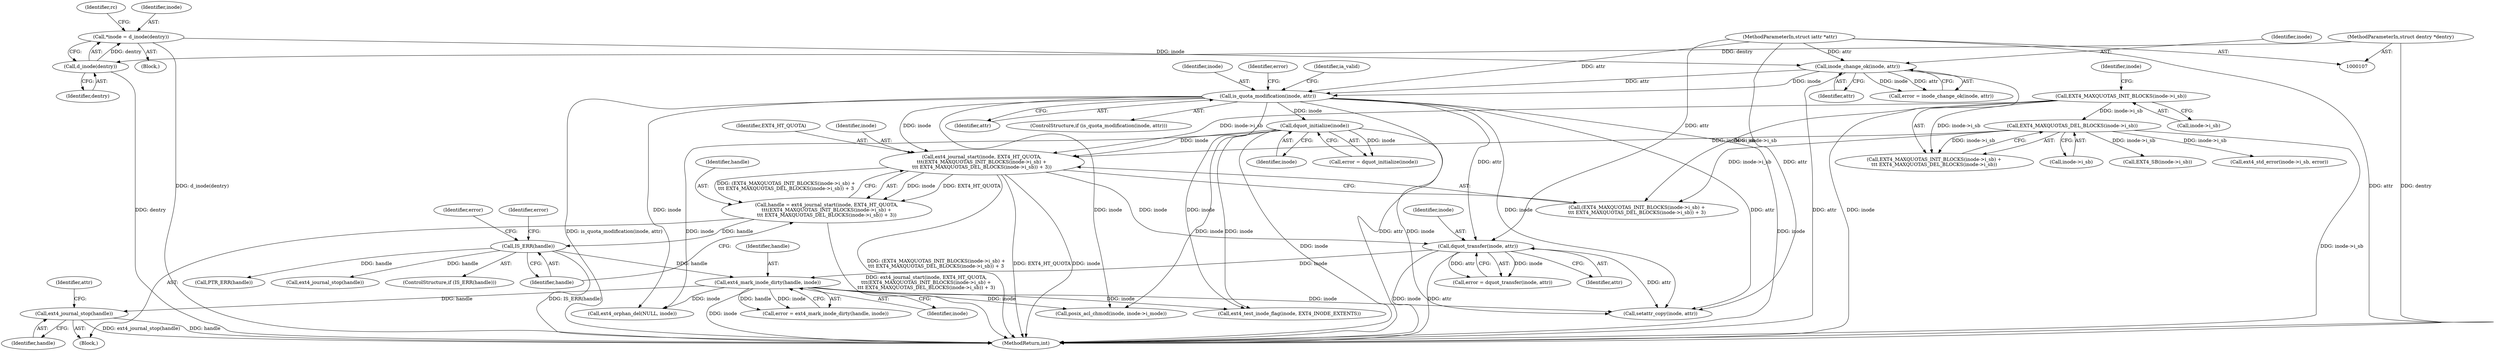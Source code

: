 digraph "0_linux_ea3d7209ca01da209cda6f0dea8be9cc4b7a933b_7@pointer" {
"1000249" [label="(Call,ext4_journal_stop(handle))"];
"1000246" [label="(Call,ext4_mark_inode_dirty(handle, inode))"];
"1000198" [label="(Call,IS_ERR(handle))"];
"1000181" [label="(Call,handle = ext4_journal_start(inode, EXT4_HT_QUOTA,\n\t\t\t(EXT4_MAXQUOTAS_INIT_BLOCKS(inode->i_sb) +\n\t\t\t EXT4_MAXQUOTAS_DEL_BLOCKS(inode->i_sb)) + 3))"];
"1000183" [label="(Call,ext4_journal_start(inode, EXT4_HT_QUOTA,\n\t\t\t(EXT4_MAXQUOTAS_INIT_BLOCKS(inode->i_sb) +\n\t\t\t EXT4_MAXQUOTAS_DEL_BLOCKS(inode->i_sb)) + 3))"];
"1000141" [label="(Call,is_quota_modification(inode, attr))"];
"1000133" [label="(Call,inode_change_ok(inode, attr))"];
"1000112" [label="(Call,*inode = d_inode(dentry))"];
"1000114" [label="(Call,d_inode(dentry))"];
"1000108" [label="(MethodParameterIn,struct dentry *dentry)"];
"1000109" [label="(MethodParameterIn,struct iattr *attr)"];
"1000147" [label="(Call,dquot_initialize(inode))"];
"1000188" [label="(Call,EXT4_MAXQUOTAS_INIT_BLOCKS(inode->i_sb))"];
"1000192" [label="(Call,EXT4_MAXQUOTAS_DEL_BLOCKS(inode->i_sb))"];
"1000208" [label="(Call,dquot_transfer(inode, attr))"];
"1000109" [label="(MethodParameterIn,struct iattr *attr)"];
"1000250" [label="(Identifier,handle)"];
"1000214" [label="(Call,ext4_journal_stop(handle))"];
"1000141" [label="(Call,is_quota_modification(inode, attr))"];
"1000147" [label="(Call,dquot_initialize(inode))"];
"1000146" [label="(Identifier,error)"];
"1000193" [label="(Call,inode->i_sb)"];
"1000202" [label="(Identifier,error)"];
"1000198" [label="(Call,IS_ERR(handle))"];
"1000277" [label="(Call,ext4_test_inode_flag(inode, EXT4_INODE_EXTENTS))"];
"1000184" [label="(Identifier,inode)"];
"1000208" [label="(Call,dquot_transfer(inode, attr))"];
"1000197" [label="(ControlStructure,if (IS_ERR(handle)))"];
"1000254" [label="(Identifier,attr)"];
"1000189" [label="(Call,inode->i_sb)"];
"1000192" [label="(Call,EXT4_MAXQUOTAS_DEL_BLOCKS(inode->i_sb))"];
"1000119" [label="(Identifier,rc)"];
"1000541" [label="(MethodReturn,int)"];
"1000157" [label="(Identifier,ia_valid)"];
"1000112" [label="(Call,*inode = d_inode(dentry))"];
"1000194" [label="(Identifier,inode)"];
"1000210" [label="(Identifier,attr)"];
"1000510" [label="(Call,ext4_orphan_del(NULL, inode))"];
"1000182" [label="(Identifier,handle)"];
"1000114" [label="(Call,d_inode(dentry))"];
"1000284" [label="(Call,EXT4_SB(inode->i_sb))"];
"1000186" [label="(Call,(EXT4_MAXQUOTAS_INIT_BLOCKS(inode->i_sb) +\n\t\t\t EXT4_MAXQUOTAS_DEL_BLOCKS(inode->i_sb)) + 3)"];
"1000528" [label="(Call,ext4_std_error(inode->i_sb, error))"];
"1000143" [label="(Identifier,attr)"];
"1000115" [label="(Identifier,dentry)"];
"1000249" [label="(Call,ext4_journal_stop(handle))"];
"1000499" [label="(Call,setattr_copy(inode, attr))"];
"1000131" [label="(Call,error = inode_change_ok(inode, attr))"];
"1000188" [label="(Call,EXT4_MAXQUOTAS_INIT_BLOCKS(inode->i_sb))"];
"1000522" [label="(Call,posix_acl_chmod(inode, inode->i_mode))"];
"1000247" [label="(Identifier,handle)"];
"1000148" [label="(Identifier,inode)"];
"1000187" [label="(Call,EXT4_MAXQUOTAS_INIT_BLOCKS(inode->i_sb) +\n\t\t\t EXT4_MAXQUOTAS_DEL_BLOCKS(inode->i_sb))"];
"1000183" [label="(Call,ext4_journal_start(inode, EXT4_HT_QUOTA,\n\t\t\t(EXT4_MAXQUOTAS_INIT_BLOCKS(inode->i_sb) +\n\t\t\t EXT4_MAXQUOTAS_DEL_BLOCKS(inode->i_sb)) + 3))"];
"1000133" [label="(Call,inode_change_ok(inode, attr))"];
"1000199" [label="(Identifier,handle)"];
"1000179" [label="(Block,)"];
"1000113" [label="(Identifier,inode)"];
"1000134" [label="(Identifier,inode)"];
"1000209" [label="(Identifier,inode)"];
"1000246" [label="(Call,ext4_mark_inode_dirty(handle, inode))"];
"1000145" [label="(Call,error = dquot_initialize(inode))"];
"1000140" [label="(ControlStructure,if (is_quota_modification(inode, attr)))"];
"1000108" [label="(MethodParameterIn,struct dentry *dentry)"];
"1000206" [label="(Call,error = dquot_transfer(inode, attr))"];
"1000142" [label="(Identifier,inode)"];
"1000244" [label="(Call,error = ext4_mark_inode_dirty(handle, inode))"];
"1000203" [label="(Call,PTR_ERR(handle))"];
"1000135" [label="(Identifier,attr)"];
"1000181" [label="(Call,handle = ext4_journal_start(inode, EXT4_HT_QUOTA,\n\t\t\t(EXT4_MAXQUOTAS_INIT_BLOCKS(inode->i_sb) +\n\t\t\t EXT4_MAXQUOTAS_DEL_BLOCKS(inode->i_sb)) + 3))"];
"1000207" [label="(Identifier,error)"];
"1000185" [label="(Identifier,EXT4_HT_QUOTA)"];
"1000248" [label="(Identifier,inode)"];
"1000110" [label="(Block,)"];
"1000249" -> "1000179"  [label="AST: "];
"1000249" -> "1000250"  [label="CFG: "];
"1000250" -> "1000249"  [label="AST: "];
"1000254" -> "1000249"  [label="CFG: "];
"1000249" -> "1000541"  [label="DDG: handle"];
"1000249" -> "1000541"  [label="DDG: ext4_journal_stop(handle)"];
"1000246" -> "1000249"  [label="DDG: handle"];
"1000246" -> "1000244"  [label="AST: "];
"1000246" -> "1000248"  [label="CFG: "];
"1000247" -> "1000246"  [label="AST: "];
"1000248" -> "1000246"  [label="AST: "];
"1000244" -> "1000246"  [label="CFG: "];
"1000246" -> "1000541"  [label="DDG: inode"];
"1000246" -> "1000244"  [label="DDG: handle"];
"1000246" -> "1000244"  [label="DDG: inode"];
"1000198" -> "1000246"  [label="DDG: handle"];
"1000208" -> "1000246"  [label="DDG: inode"];
"1000246" -> "1000277"  [label="DDG: inode"];
"1000246" -> "1000499"  [label="DDG: inode"];
"1000246" -> "1000510"  [label="DDG: inode"];
"1000246" -> "1000522"  [label="DDG: inode"];
"1000198" -> "1000197"  [label="AST: "];
"1000198" -> "1000199"  [label="CFG: "];
"1000199" -> "1000198"  [label="AST: "];
"1000202" -> "1000198"  [label="CFG: "];
"1000207" -> "1000198"  [label="CFG: "];
"1000198" -> "1000541"  [label="DDG: IS_ERR(handle)"];
"1000181" -> "1000198"  [label="DDG: handle"];
"1000198" -> "1000203"  [label="DDG: handle"];
"1000198" -> "1000214"  [label="DDG: handle"];
"1000181" -> "1000179"  [label="AST: "];
"1000181" -> "1000183"  [label="CFG: "];
"1000182" -> "1000181"  [label="AST: "];
"1000183" -> "1000181"  [label="AST: "];
"1000199" -> "1000181"  [label="CFG: "];
"1000181" -> "1000541"  [label="DDG: ext4_journal_start(inode, EXT4_HT_QUOTA,\n\t\t\t(EXT4_MAXQUOTAS_INIT_BLOCKS(inode->i_sb) +\n\t\t\t EXT4_MAXQUOTAS_DEL_BLOCKS(inode->i_sb)) + 3)"];
"1000183" -> "1000181"  [label="DDG: inode"];
"1000183" -> "1000181"  [label="DDG: EXT4_HT_QUOTA"];
"1000183" -> "1000181"  [label="DDG: (EXT4_MAXQUOTAS_INIT_BLOCKS(inode->i_sb) +\n\t\t\t EXT4_MAXQUOTAS_DEL_BLOCKS(inode->i_sb)) + 3"];
"1000183" -> "1000186"  [label="CFG: "];
"1000184" -> "1000183"  [label="AST: "];
"1000185" -> "1000183"  [label="AST: "];
"1000186" -> "1000183"  [label="AST: "];
"1000183" -> "1000541"  [label="DDG: (EXT4_MAXQUOTAS_INIT_BLOCKS(inode->i_sb) +\n\t\t\t EXT4_MAXQUOTAS_DEL_BLOCKS(inode->i_sb)) + 3"];
"1000183" -> "1000541"  [label="DDG: EXT4_HT_QUOTA"];
"1000183" -> "1000541"  [label="DDG: inode"];
"1000141" -> "1000183"  [label="DDG: inode"];
"1000147" -> "1000183"  [label="DDG: inode"];
"1000188" -> "1000183"  [label="DDG: inode->i_sb"];
"1000192" -> "1000183"  [label="DDG: inode->i_sb"];
"1000183" -> "1000208"  [label="DDG: inode"];
"1000141" -> "1000140"  [label="AST: "];
"1000141" -> "1000143"  [label="CFG: "];
"1000142" -> "1000141"  [label="AST: "];
"1000143" -> "1000141"  [label="AST: "];
"1000146" -> "1000141"  [label="CFG: "];
"1000157" -> "1000141"  [label="CFG: "];
"1000141" -> "1000541"  [label="DDG: inode"];
"1000141" -> "1000541"  [label="DDG: is_quota_modification(inode, attr)"];
"1000141" -> "1000541"  [label="DDG: attr"];
"1000133" -> "1000141"  [label="DDG: inode"];
"1000133" -> "1000141"  [label="DDG: attr"];
"1000109" -> "1000141"  [label="DDG: attr"];
"1000141" -> "1000147"  [label="DDG: inode"];
"1000141" -> "1000208"  [label="DDG: attr"];
"1000141" -> "1000277"  [label="DDG: inode"];
"1000141" -> "1000499"  [label="DDG: inode"];
"1000141" -> "1000499"  [label="DDG: attr"];
"1000141" -> "1000510"  [label="DDG: inode"];
"1000141" -> "1000522"  [label="DDG: inode"];
"1000133" -> "1000131"  [label="AST: "];
"1000133" -> "1000135"  [label="CFG: "];
"1000134" -> "1000133"  [label="AST: "];
"1000135" -> "1000133"  [label="AST: "];
"1000131" -> "1000133"  [label="CFG: "];
"1000133" -> "1000541"  [label="DDG: inode"];
"1000133" -> "1000541"  [label="DDG: attr"];
"1000133" -> "1000131"  [label="DDG: inode"];
"1000133" -> "1000131"  [label="DDG: attr"];
"1000112" -> "1000133"  [label="DDG: inode"];
"1000109" -> "1000133"  [label="DDG: attr"];
"1000112" -> "1000110"  [label="AST: "];
"1000112" -> "1000114"  [label="CFG: "];
"1000113" -> "1000112"  [label="AST: "];
"1000114" -> "1000112"  [label="AST: "];
"1000119" -> "1000112"  [label="CFG: "];
"1000112" -> "1000541"  [label="DDG: d_inode(dentry)"];
"1000114" -> "1000112"  [label="DDG: dentry"];
"1000114" -> "1000115"  [label="CFG: "];
"1000115" -> "1000114"  [label="AST: "];
"1000114" -> "1000541"  [label="DDG: dentry"];
"1000108" -> "1000114"  [label="DDG: dentry"];
"1000108" -> "1000107"  [label="AST: "];
"1000108" -> "1000541"  [label="DDG: dentry"];
"1000109" -> "1000107"  [label="AST: "];
"1000109" -> "1000541"  [label="DDG: attr"];
"1000109" -> "1000208"  [label="DDG: attr"];
"1000109" -> "1000499"  [label="DDG: attr"];
"1000147" -> "1000145"  [label="AST: "];
"1000147" -> "1000148"  [label="CFG: "];
"1000148" -> "1000147"  [label="AST: "];
"1000145" -> "1000147"  [label="CFG: "];
"1000147" -> "1000541"  [label="DDG: inode"];
"1000147" -> "1000145"  [label="DDG: inode"];
"1000147" -> "1000277"  [label="DDG: inode"];
"1000147" -> "1000499"  [label="DDG: inode"];
"1000147" -> "1000510"  [label="DDG: inode"];
"1000147" -> "1000522"  [label="DDG: inode"];
"1000188" -> "1000187"  [label="AST: "];
"1000188" -> "1000189"  [label="CFG: "];
"1000189" -> "1000188"  [label="AST: "];
"1000194" -> "1000188"  [label="CFG: "];
"1000188" -> "1000186"  [label="DDG: inode->i_sb"];
"1000188" -> "1000187"  [label="DDG: inode->i_sb"];
"1000188" -> "1000192"  [label="DDG: inode->i_sb"];
"1000192" -> "1000187"  [label="AST: "];
"1000192" -> "1000193"  [label="CFG: "];
"1000193" -> "1000192"  [label="AST: "];
"1000187" -> "1000192"  [label="CFG: "];
"1000192" -> "1000541"  [label="DDG: inode->i_sb"];
"1000192" -> "1000186"  [label="DDG: inode->i_sb"];
"1000192" -> "1000187"  [label="DDG: inode->i_sb"];
"1000192" -> "1000284"  [label="DDG: inode->i_sb"];
"1000192" -> "1000528"  [label="DDG: inode->i_sb"];
"1000208" -> "1000206"  [label="AST: "];
"1000208" -> "1000210"  [label="CFG: "];
"1000209" -> "1000208"  [label="AST: "];
"1000210" -> "1000208"  [label="AST: "];
"1000206" -> "1000208"  [label="CFG: "];
"1000208" -> "1000541"  [label="DDG: inode"];
"1000208" -> "1000541"  [label="DDG: attr"];
"1000208" -> "1000206"  [label="DDG: inode"];
"1000208" -> "1000206"  [label="DDG: attr"];
"1000208" -> "1000499"  [label="DDG: attr"];
}
